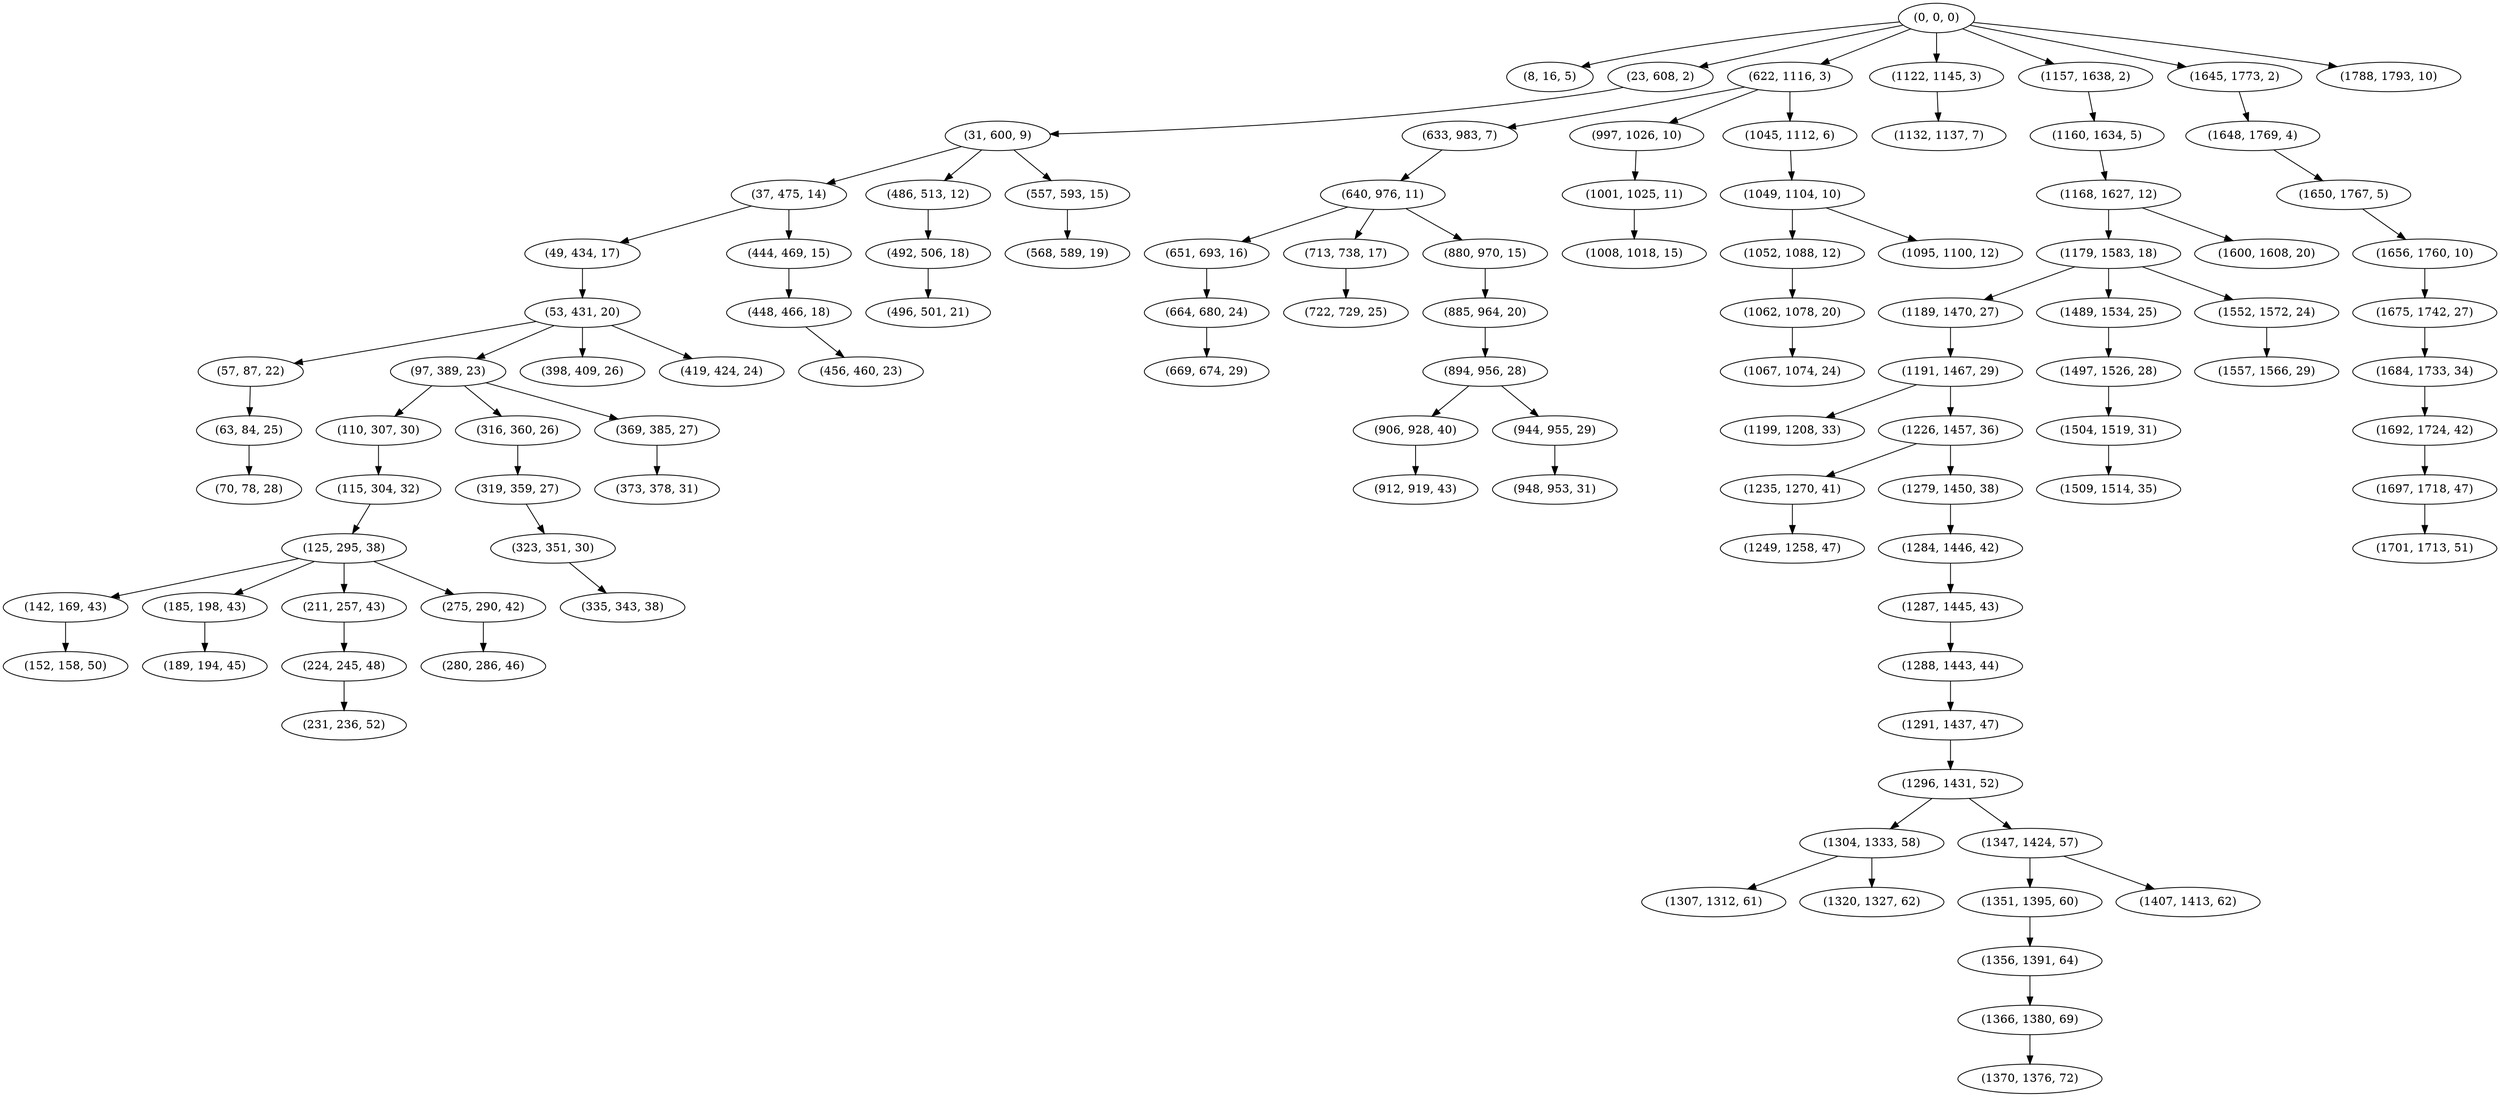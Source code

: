 digraph tree {
    "(0, 0, 0)";
    "(8, 16, 5)";
    "(23, 608, 2)";
    "(31, 600, 9)";
    "(37, 475, 14)";
    "(49, 434, 17)";
    "(53, 431, 20)";
    "(57, 87, 22)";
    "(63, 84, 25)";
    "(70, 78, 28)";
    "(97, 389, 23)";
    "(110, 307, 30)";
    "(115, 304, 32)";
    "(125, 295, 38)";
    "(142, 169, 43)";
    "(152, 158, 50)";
    "(185, 198, 43)";
    "(189, 194, 45)";
    "(211, 257, 43)";
    "(224, 245, 48)";
    "(231, 236, 52)";
    "(275, 290, 42)";
    "(280, 286, 46)";
    "(316, 360, 26)";
    "(319, 359, 27)";
    "(323, 351, 30)";
    "(335, 343, 38)";
    "(369, 385, 27)";
    "(373, 378, 31)";
    "(398, 409, 26)";
    "(419, 424, 24)";
    "(444, 469, 15)";
    "(448, 466, 18)";
    "(456, 460, 23)";
    "(486, 513, 12)";
    "(492, 506, 18)";
    "(496, 501, 21)";
    "(557, 593, 15)";
    "(568, 589, 19)";
    "(622, 1116, 3)";
    "(633, 983, 7)";
    "(640, 976, 11)";
    "(651, 693, 16)";
    "(664, 680, 24)";
    "(669, 674, 29)";
    "(713, 738, 17)";
    "(722, 729, 25)";
    "(880, 970, 15)";
    "(885, 964, 20)";
    "(894, 956, 28)";
    "(906, 928, 40)";
    "(912, 919, 43)";
    "(944, 955, 29)";
    "(948, 953, 31)";
    "(997, 1026, 10)";
    "(1001, 1025, 11)";
    "(1008, 1018, 15)";
    "(1045, 1112, 6)";
    "(1049, 1104, 10)";
    "(1052, 1088, 12)";
    "(1062, 1078, 20)";
    "(1067, 1074, 24)";
    "(1095, 1100, 12)";
    "(1122, 1145, 3)";
    "(1132, 1137, 7)";
    "(1157, 1638, 2)";
    "(1160, 1634, 5)";
    "(1168, 1627, 12)";
    "(1179, 1583, 18)";
    "(1189, 1470, 27)";
    "(1191, 1467, 29)";
    "(1199, 1208, 33)";
    "(1226, 1457, 36)";
    "(1235, 1270, 41)";
    "(1249, 1258, 47)";
    "(1279, 1450, 38)";
    "(1284, 1446, 42)";
    "(1287, 1445, 43)";
    "(1288, 1443, 44)";
    "(1291, 1437, 47)";
    "(1296, 1431, 52)";
    "(1304, 1333, 58)";
    "(1307, 1312, 61)";
    "(1320, 1327, 62)";
    "(1347, 1424, 57)";
    "(1351, 1395, 60)";
    "(1356, 1391, 64)";
    "(1366, 1380, 69)";
    "(1370, 1376, 72)";
    "(1407, 1413, 62)";
    "(1489, 1534, 25)";
    "(1497, 1526, 28)";
    "(1504, 1519, 31)";
    "(1509, 1514, 35)";
    "(1552, 1572, 24)";
    "(1557, 1566, 29)";
    "(1600, 1608, 20)";
    "(1645, 1773, 2)";
    "(1648, 1769, 4)";
    "(1650, 1767, 5)";
    "(1656, 1760, 10)";
    "(1675, 1742, 27)";
    "(1684, 1733, 34)";
    "(1692, 1724, 42)";
    "(1697, 1718, 47)";
    "(1701, 1713, 51)";
    "(1788, 1793, 10)";
    "(0, 0, 0)" -> "(8, 16, 5)";
    "(0, 0, 0)" -> "(23, 608, 2)";
    "(0, 0, 0)" -> "(622, 1116, 3)";
    "(0, 0, 0)" -> "(1122, 1145, 3)";
    "(0, 0, 0)" -> "(1157, 1638, 2)";
    "(0, 0, 0)" -> "(1645, 1773, 2)";
    "(0, 0, 0)" -> "(1788, 1793, 10)";
    "(23, 608, 2)" -> "(31, 600, 9)";
    "(31, 600, 9)" -> "(37, 475, 14)";
    "(31, 600, 9)" -> "(486, 513, 12)";
    "(31, 600, 9)" -> "(557, 593, 15)";
    "(37, 475, 14)" -> "(49, 434, 17)";
    "(37, 475, 14)" -> "(444, 469, 15)";
    "(49, 434, 17)" -> "(53, 431, 20)";
    "(53, 431, 20)" -> "(57, 87, 22)";
    "(53, 431, 20)" -> "(97, 389, 23)";
    "(53, 431, 20)" -> "(398, 409, 26)";
    "(53, 431, 20)" -> "(419, 424, 24)";
    "(57, 87, 22)" -> "(63, 84, 25)";
    "(63, 84, 25)" -> "(70, 78, 28)";
    "(97, 389, 23)" -> "(110, 307, 30)";
    "(97, 389, 23)" -> "(316, 360, 26)";
    "(97, 389, 23)" -> "(369, 385, 27)";
    "(110, 307, 30)" -> "(115, 304, 32)";
    "(115, 304, 32)" -> "(125, 295, 38)";
    "(125, 295, 38)" -> "(142, 169, 43)";
    "(125, 295, 38)" -> "(185, 198, 43)";
    "(125, 295, 38)" -> "(211, 257, 43)";
    "(125, 295, 38)" -> "(275, 290, 42)";
    "(142, 169, 43)" -> "(152, 158, 50)";
    "(185, 198, 43)" -> "(189, 194, 45)";
    "(211, 257, 43)" -> "(224, 245, 48)";
    "(224, 245, 48)" -> "(231, 236, 52)";
    "(275, 290, 42)" -> "(280, 286, 46)";
    "(316, 360, 26)" -> "(319, 359, 27)";
    "(319, 359, 27)" -> "(323, 351, 30)";
    "(323, 351, 30)" -> "(335, 343, 38)";
    "(369, 385, 27)" -> "(373, 378, 31)";
    "(444, 469, 15)" -> "(448, 466, 18)";
    "(448, 466, 18)" -> "(456, 460, 23)";
    "(486, 513, 12)" -> "(492, 506, 18)";
    "(492, 506, 18)" -> "(496, 501, 21)";
    "(557, 593, 15)" -> "(568, 589, 19)";
    "(622, 1116, 3)" -> "(633, 983, 7)";
    "(622, 1116, 3)" -> "(997, 1026, 10)";
    "(622, 1116, 3)" -> "(1045, 1112, 6)";
    "(633, 983, 7)" -> "(640, 976, 11)";
    "(640, 976, 11)" -> "(651, 693, 16)";
    "(640, 976, 11)" -> "(713, 738, 17)";
    "(640, 976, 11)" -> "(880, 970, 15)";
    "(651, 693, 16)" -> "(664, 680, 24)";
    "(664, 680, 24)" -> "(669, 674, 29)";
    "(713, 738, 17)" -> "(722, 729, 25)";
    "(880, 970, 15)" -> "(885, 964, 20)";
    "(885, 964, 20)" -> "(894, 956, 28)";
    "(894, 956, 28)" -> "(906, 928, 40)";
    "(894, 956, 28)" -> "(944, 955, 29)";
    "(906, 928, 40)" -> "(912, 919, 43)";
    "(944, 955, 29)" -> "(948, 953, 31)";
    "(997, 1026, 10)" -> "(1001, 1025, 11)";
    "(1001, 1025, 11)" -> "(1008, 1018, 15)";
    "(1045, 1112, 6)" -> "(1049, 1104, 10)";
    "(1049, 1104, 10)" -> "(1052, 1088, 12)";
    "(1049, 1104, 10)" -> "(1095, 1100, 12)";
    "(1052, 1088, 12)" -> "(1062, 1078, 20)";
    "(1062, 1078, 20)" -> "(1067, 1074, 24)";
    "(1122, 1145, 3)" -> "(1132, 1137, 7)";
    "(1157, 1638, 2)" -> "(1160, 1634, 5)";
    "(1160, 1634, 5)" -> "(1168, 1627, 12)";
    "(1168, 1627, 12)" -> "(1179, 1583, 18)";
    "(1168, 1627, 12)" -> "(1600, 1608, 20)";
    "(1179, 1583, 18)" -> "(1189, 1470, 27)";
    "(1179, 1583, 18)" -> "(1489, 1534, 25)";
    "(1179, 1583, 18)" -> "(1552, 1572, 24)";
    "(1189, 1470, 27)" -> "(1191, 1467, 29)";
    "(1191, 1467, 29)" -> "(1199, 1208, 33)";
    "(1191, 1467, 29)" -> "(1226, 1457, 36)";
    "(1226, 1457, 36)" -> "(1235, 1270, 41)";
    "(1226, 1457, 36)" -> "(1279, 1450, 38)";
    "(1235, 1270, 41)" -> "(1249, 1258, 47)";
    "(1279, 1450, 38)" -> "(1284, 1446, 42)";
    "(1284, 1446, 42)" -> "(1287, 1445, 43)";
    "(1287, 1445, 43)" -> "(1288, 1443, 44)";
    "(1288, 1443, 44)" -> "(1291, 1437, 47)";
    "(1291, 1437, 47)" -> "(1296, 1431, 52)";
    "(1296, 1431, 52)" -> "(1304, 1333, 58)";
    "(1296, 1431, 52)" -> "(1347, 1424, 57)";
    "(1304, 1333, 58)" -> "(1307, 1312, 61)";
    "(1304, 1333, 58)" -> "(1320, 1327, 62)";
    "(1347, 1424, 57)" -> "(1351, 1395, 60)";
    "(1347, 1424, 57)" -> "(1407, 1413, 62)";
    "(1351, 1395, 60)" -> "(1356, 1391, 64)";
    "(1356, 1391, 64)" -> "(1366, 1380, 69)";
    "(1366, 1380, 69)" -> "(1370, 1376, 72)";
    "(1489, 1534, 25)" -> "(1497, 1526, 28)";
    "(1497, 1526, 28)" -> "(1504, 1519, 31)";
    "(1504, 1519, 31)" -> "(1509, 1514, 35)";
    "(1552, 1572, 24)" -> "(1557, 1566, 29)";
    "(1645, 1773, 2)" -> "(1648, 1769, 4)";
    "(1648, 1769, 4)" -> "(1650, 1767, 5)";
    "(1650, 1767, 5)" -> "(1656, 1760, 10)";
    "(1656, 1760, 10)" -> "(1675, 1742, 27)";
    "(1675, 1742, 27)" -> "(1684, 1733, 34)";
    "(1684, 1733, 34)" -> "(1692, 1724, 42)";
    "(1692, 1724, 42)" -> "(1697, 1718, 47)";
    "(1697, 1718, 47)" -> "(1701, 1713, 51)";
}
